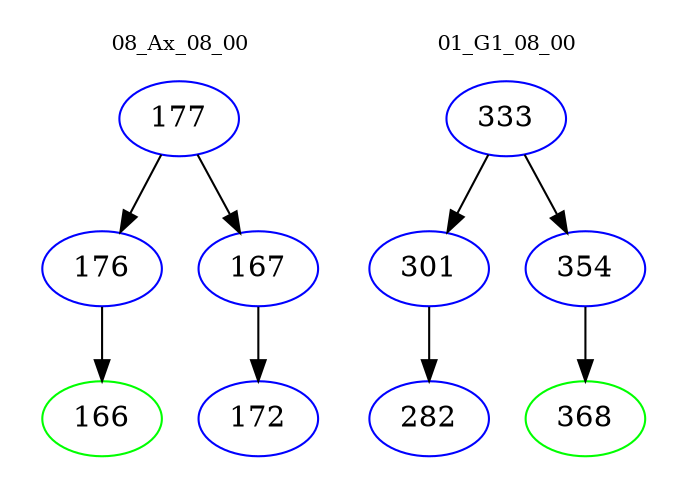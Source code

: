 digraph{
subgraph cluster_0 {
color = white
label = "08_Ax_08_00";
fontsize=10;
T0_177 [label="177", color="blue"]
T0_177 -> T0_176 [color="black"]
T0_176 [label="176", color="blue"]
T0_176 -> T0_166 [color="black"]
T0_166 [label="166", color="green"]
T0_177 -> T0_167 [color="black"]
T0_167 [label="167", color="blue"]
T0_167 -> T0_172 [color="black"]
T0_172 [label="172", color="blue"]
}
subgraph cluster_1 {
color = white
label = "01_G1_08_00";
fontsize=10;
T1_333 [label="333", color="blue"]
T1_333 -> T1_301 [color="black"]
T1_301 [label="301", color="blue"]
T1_301 -> T1_282 [color="black"]
T1_282 [label="282", color="blue"]
T1_333 -> T1_354 [color="black"]
T1_354 [label="354", color="blue"]
T1_354 -> T1_368 [color="black"]
T1_368 [label="368", color="green"]
}
}
